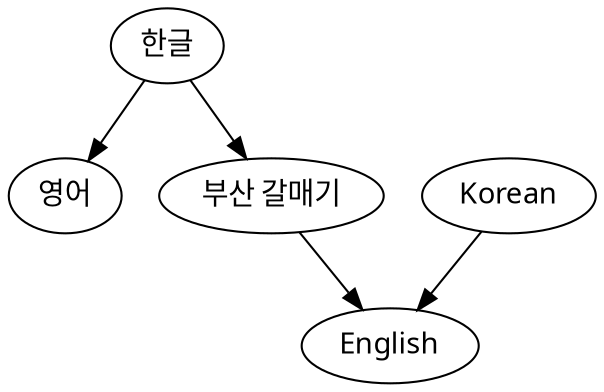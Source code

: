 digraph G {
    node [fontname="Gulim.ttc"]
    한글 -> 영어;
    한글 -> "부산 갈매기"
    "부산 갈매기" -> English
    Korean -> English;
}